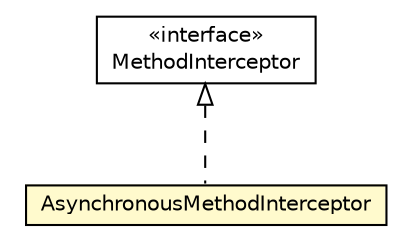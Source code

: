 #!/usr/local/bin/dot
#
# Class diagram 
# Generated by UMLGraph version 5.1 (http://www.umlgraph.org/)
#

digraph G {
	edge [fontname="Helvetica",fontsize=10,labelfontname="Helvetica",labelfontsize=10];
	node [fontname="Helvetica",fontsize=10,shape=plaintext];
	nodesep=0.25;
	ranksep=0.5;
	// org.androidtransfuse.aop.AsynchronousMethodInterceptor
	c3519 [label=<<table title="org.androidtransfuse.aop.AsynchronousMethodInterceptor" border="0" cellborder="1" cellspacing="0" cellpadding="2" port="p" bgcolor="lemonChiffon" href="./AsynchronousMethodInterceptor.html">
		<tr><td><table border="0" cellspacing="0" cellpadding="1">
<tr><td align="center" balign="center"> AsynchronousMethodInterceptor </td></tr>
		</table></td></tr>
		</table>>, fontname="Helvetica", fontcolor="black", fontsize=10.0];
	//org.androidtransfuse.aop.AsynchronousMethodInterceptor implements org.aopalliance.intercept.MethodInterceptor
	c3524:p -> c3519:p [dir=back,arrowtail=empty,style=dashed];
	// org.aopalliance.intercept.MethodInterceptor
	c3524 [label=<<table title="org.aopalliance.intercept.MethodInterceptor" border="0" cellborder="1" cellspacing="0" cellpadding="2" port="p" href="http://java.sun.com/j2se/1.4.2/docs/api/org/aopalliance/intercept/MethodInterceptor.html">
		<tr><td><table border="0" cellspacing="0" cellpadding="1">
<tr><td align="center" balign="center"> &#171;interface&#187; </td></tr>
<tr><td align="center" balign="center"> MethodInterceptor </td></tr>
		</table></td></tr>
		</table>>, fontname="Helvetica", fontcolor="black", fontsize=10.0];
}

